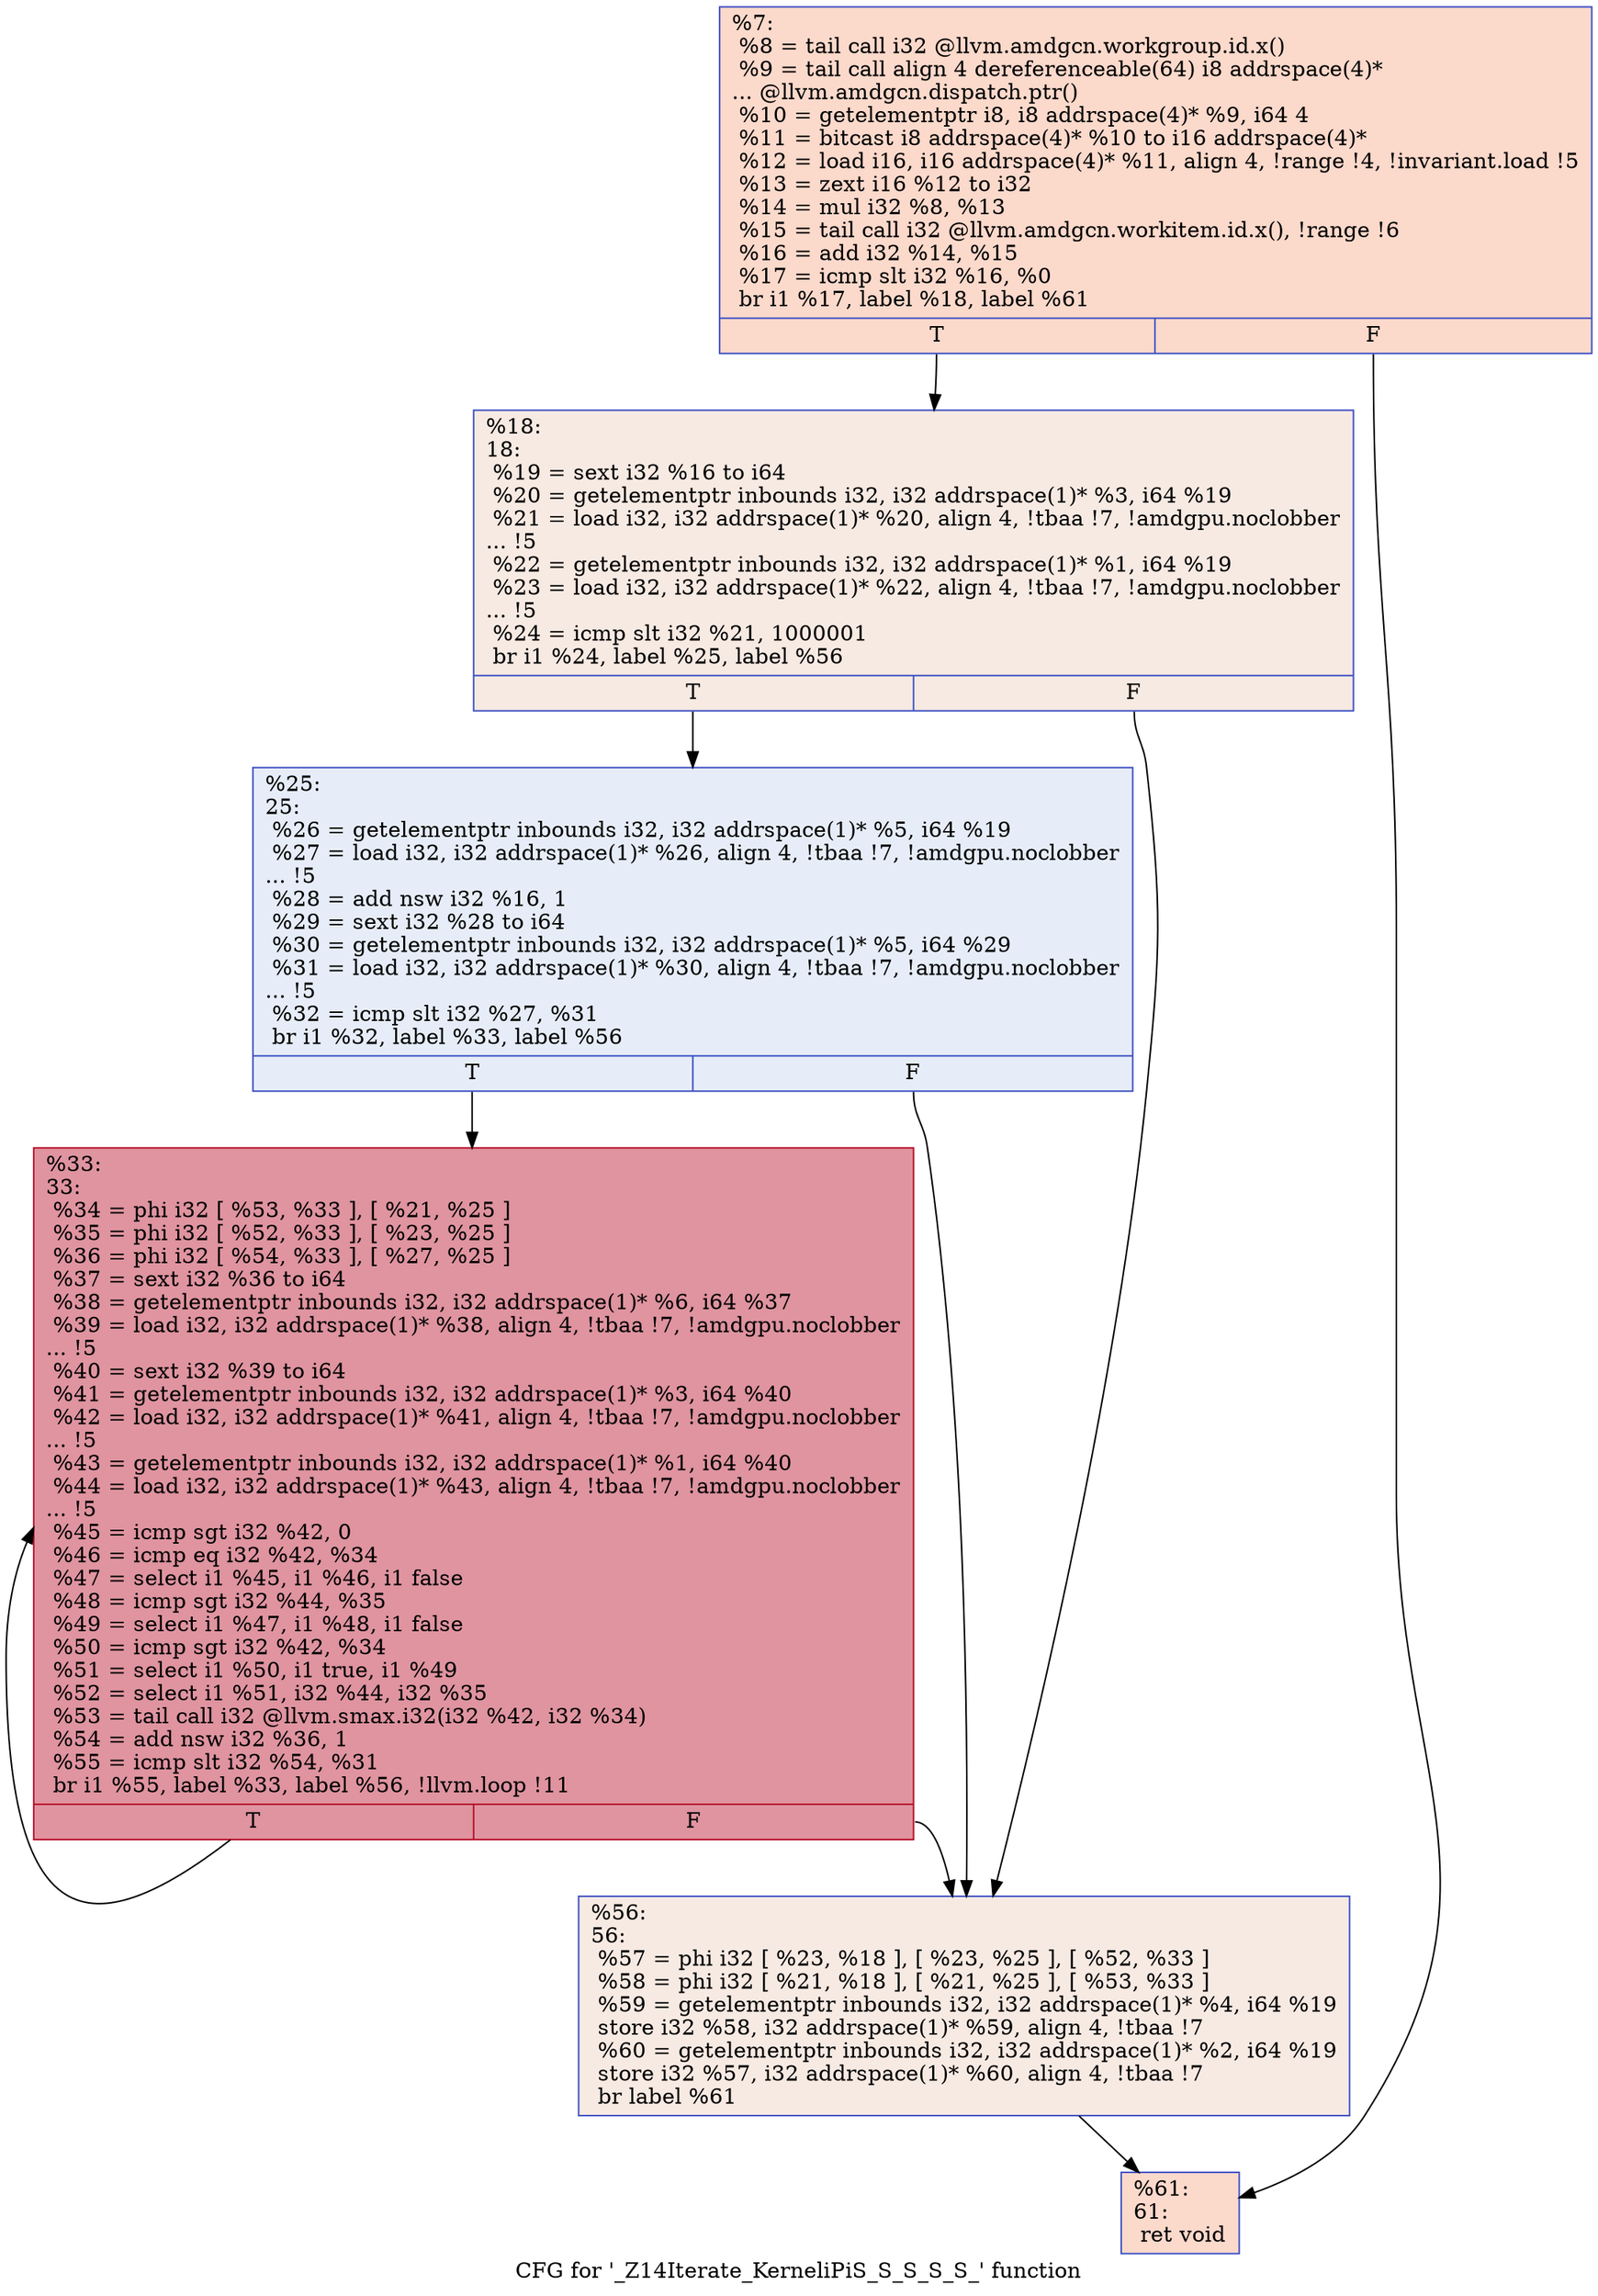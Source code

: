 digraph "CFG for '_Z14Iterate_KerneliPiS_S_S_S_S_' function" {
	label="CFG for '_Z14Iterate_KerneliPiS_S_S_S_S_' function";

	Node0x554dae0 [shape=record,color="#3d50c3ff", style=filled, fillcolor="#f7a88970",label="{%7:\l  %8 = tail call i32 @llvm.amdgcn.workgroup.id.x()\l  %9 = tail call align 4 dereferenceable(64) i8 addrspace(4)*\l... @llvm.amdgcn.dispatch.ptr()\l  %10 = getelementptr i8, i8 addrspace(4)* %9, i64 4\l  %11 = bitcast i8 addrspace(4)* %10 to i16 addrspace(4)*\l  %12 = load i16, i16 addrspace(4)* %11, align 4, !range !4, !invariant.load !5\l  %13 = zext i16 %12 to i32\l  %14 = mul i32 %8, %13\l  %15 = tail call i32 @llvm.amdgcn.workitem.id.x(), !range !6\l  %16 = add i32 %14, %15\l  %17 = icmp slt i32 %16, %0\l  br i1 %17, label %18, label %61\l|{<s0>T|<s1>F}}"];
	Node0x554dae0:s0 -> Node0x554fa10;
	Node0x554dae0:s1 -> Node0x554faa0;
	Node0x554fa10 [shape=record,color="#3d50c3ff", style=filled, fillcolor="#eed0c070",label="{%18:\l18:                                               \l  %19 = sext i32 %16 to i64\l  %20 = getelementptr inbounds i32, i32 addrspace(1)* %3, i64 %19\l  %21 = load i32, i32 addrspace(1)* %20, align 4, !tbaa !7, !amdgpu.noclobber\l... !5\l  %22 = getelementptr inbounds i32, i32 addrspace(1)* %1, i64 %19\l  %23 = load i32, i32 addrspace(1)* %22, align 4, !tbaa !7, !amdgpu.noclobber\l... !5\l  %24 = icmp slt i32 %21, 1000001\l  br i1 %24, label %25, label %56\l|{<s0>T|<s1>F}}"];
	Node0x554fa10:s0 -> Node0x5550ce0;
	Node0x554fa10:s1 -> Node0x5550d70;
	Node0x5550ce0 [shape=record,color="#3d50c3ff", style=filled, fillcolor="#c7d7f070",label="{%25:\l25:                                               \l  %26 = getelementptr inbounds i32, i32 addrspace(1)* %5, i64 %19\l  %27 = load i32, i32 addrspace(1)* %26, align 4, !tbaa !7, !amdgpu.noclobber\l... !5\l  %28 = add nsw i32 %16, 1\l  %29 = sext i32 %28 to i64\l  %30 = getelementptr inbounds i32, i32 addrspace(1)* %5, i64 %29\l  %31 = load i32, i32 addrspace(1)* %30, align 4, !tbaa !7, !amdgpu.noclobber\l... !5\l  %32 = icmp slt i32 %27, %31\l  br i1 %32, label %33, label %56\l|{<s0>T|<s1>F}}"];
	Node0x5550ce0:s0 -> Node0x554f900;
	Node0x5550ce0:s1 -> Node0x5550d70;
	Node0x554f900 [shape=record,color="#b70d28ff", style=filled, fillcolor="#b70d2870",label="{%33:\l33:                                               \l  %34 = phi i32 [ %53, %33 ], [ %21, %25 ]\l  %35 = phi i32 [ %52, %33 ], [ %23, %25 ]\l  %36 = phi i32 [ %54, %33 ], [ %27, %25 ]\l  %37 = sext i32 %36 to i64\l  %38 = getelementptr inbounds i32, i32 addrspace(1)* %6, i64 %37\l  %39 = load i32, i32 addrspace(1)* %38, align 4, !tbaa !7, !amdgpu.noclobber\l... !5\l  %40 = sext i32 %39 to i64\l  %41 = getelementptr inbounds i32, i32 addrspace(1)* %3, i64 %40\l  %42 = load i32, i32 addrspace(1)* %41, align 4, !tbaa !7, !amdgpu.noclobber\l... !5\l  %43 = getelementptr inbounds i32, i32 addrspace(1)* %1, i64 %40\l  %44 = load i32, i32 addrspace(1)* %43, align 4, !tbaa !7, !amdgpu.noclobber\l... !5\l  %45 = icmp sgt i32 %42, 0\l  %46 = icmp eq i32 %42, %34\l  %47 = select i1 %45, i1 %46, i1 false\l  %48 = icmp sgt i32 %44, %35\l  %49 = select i1 %47, i1 %48, i1 false\l  %50 = icmp sgt i32 %42, %34\l  %51 = select i1 %50, i1 true, i1 %49\l  %52 = select i1 %51, i32 %44, i32 %35\l  %53 = tail call i32 @llvm.smax.i32(i32 %42, i32 %34)\l  %54 = add nsw i32 %36, 1\l  %55 = icmp slt i32 %54, %31\l  br i1 %55, label %33, label %56, !llvm.loop !11\l|{<s0>T|<s1>F}}"];
	Node0x554f900:s0 -> Node0x554f900;
	Node0x554f900:s1 -> Node0x5550d70;
	Node0x5550d70 [shape=record,color="#3d50c3ff", style=filled, fillcolor="#eed0c070",label="{%56:\l56:                                               \l  %57 = phi i32 [ %23, %18 ], [ %23, %25 ], [ %52, %33 ]\l  %58 = phi i32 [ %21, %18 ], [ %21, %25 ], [ %53, %33 ]\l  %59 = getelementptr inbounds i32, i32 addrspace(1)* %4, i64 %19\l  store i32 %58, i32 addrspace(1)* %59, align 4, !tbaa !7\l  %60 = getelementptr inbounds i32, i32 addrspace(1)* %2, i64 %19\l  store i32 %57, i32 addrspace(1)* %60, align 4, !tbaa !7\l  br label %61\l}"];
	Node0x5550d70 -> Node0x554faa0;
	Node0x554faa0 [shape=record,color="#3d50c3ff", style=filled, fillcolor="#f7a88970",label="{%61:\l61:                                               \l  ret void\l}"];
}
